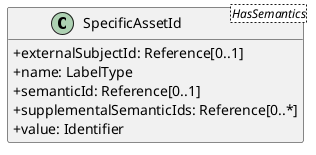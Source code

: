 @startuml
skinparam classAttributeIconSize 0
hide methods

class SpecificAssetId<HasSemantics> {
  +externalSubjectId: Reference[0..1] 
  +name: LabelType 
  +semanticId: Reference[0..1] 
  +supplementalSemanticIds: Reference[0..*] 
  +value: Identifier 
}
@enduml